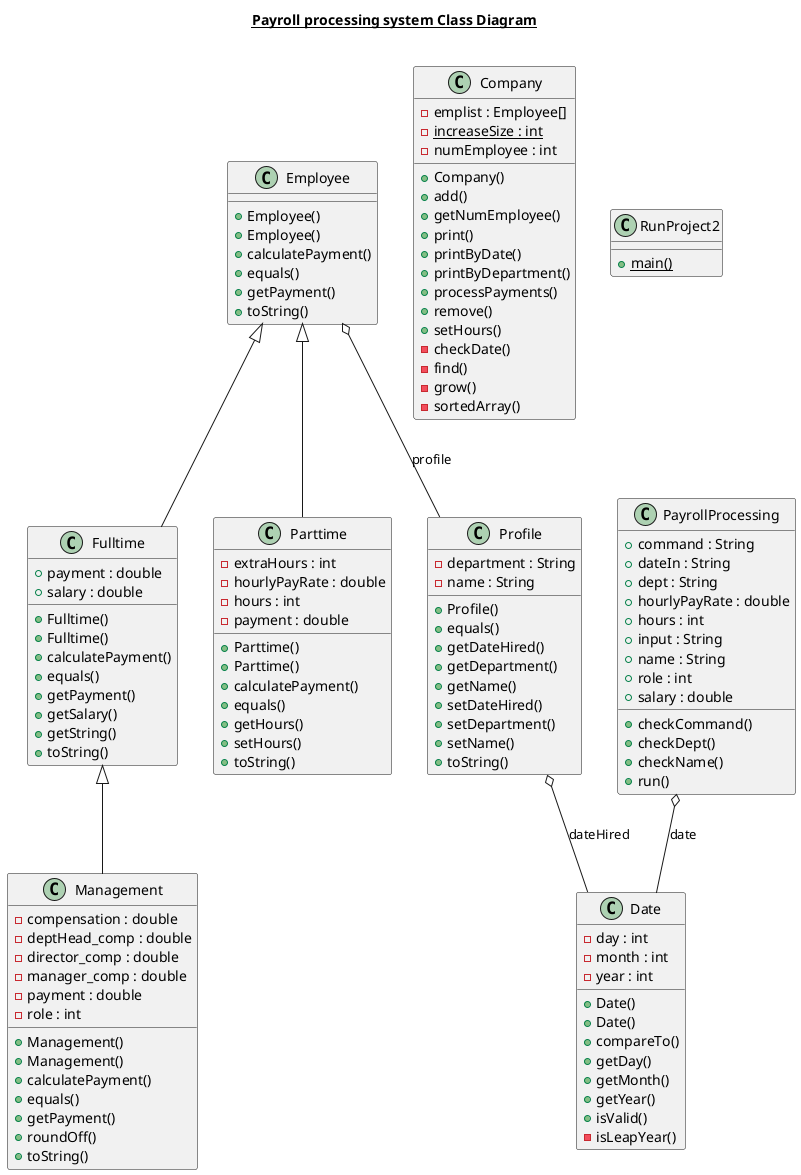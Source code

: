 @startuml

title __Payroll processing system Class Diagram__\n


    class Company {
        - emplist : Employee[]
        {static} - increaseSize : int
        - numEmployee : int
        + Company()
        + add()
        + getNumEmployee()
        + print()
        + printByDate()
        + printByDepartment()
        + processPayments()
        + remove()
        + setHours()
        - checkDate()
        - find()
        - grow()
        - sortedArray()
    }









    class Date {
        - day : int
        - month : int
        - year : int
        + Date()
        + Date()
        + compareTo()
        + getDay()
        + getMonth()
        + getYear()
        + isValid()
        - isLeapYear()
    }




    class Employee {
        + Employee()
        + Employee()
        + calculatePayment()
        + equals()
        + getPayment()
        + toString()
    }




    class Fulltime {
        + payment : double
        + salary : double
        + Fulltime()
        + Fulltime()
        + calculatePayment()
        + equals()
        + getPayment()
        + getSalary()
        + getString()
        + toString()
    }




    class Management {
        - compensation : double
        - deptHead_comp : double
        - director_comp : double
        - manager_comp : double
        - payment : double
        - role : int
        + Management()
        + Management()
        + calculatePayment()
        + equals()
        + getPayment()
        + roundOff()
        + toString()
    }









    class Parttime {
        - extraHours : int
        - hourlyPayRate : double
        - hours : int
        - payment : double
        + Parttime()
        + Parttime()
        + calculatePayment()
        + equals()
        + getHours()
        + setHours()
        + toString()
    }




    class PayrollProcessing {
        + command : String
        + dateIn : String
        + dept : String
        + hourlyPayRate : double
        + hours : int
        + input : String
        + name : String
        + role : int
        + salary : double
        + checkCommand()
        + checkDept()
        + checkName()
        + run()
    }




    class Profile {
        - department : String
        - name : String
        + Profile()
        + equals()
        + getDateHired()
        + getDepartment()
        + getName()
        + setDateHired()
        + setDepartment()
        + setName()
        + toString()
    }



    class RunProject2 {
        {static} + main()
    }




  Employee o-- Profile : profile
  Fulltime -up-|> Employee
  Management -up-|> Fulltime
  Parttime -up-|> Employee
  PayrollProcessing o-- Date : date
  Profile o-- Date : dateHired




@enduml
